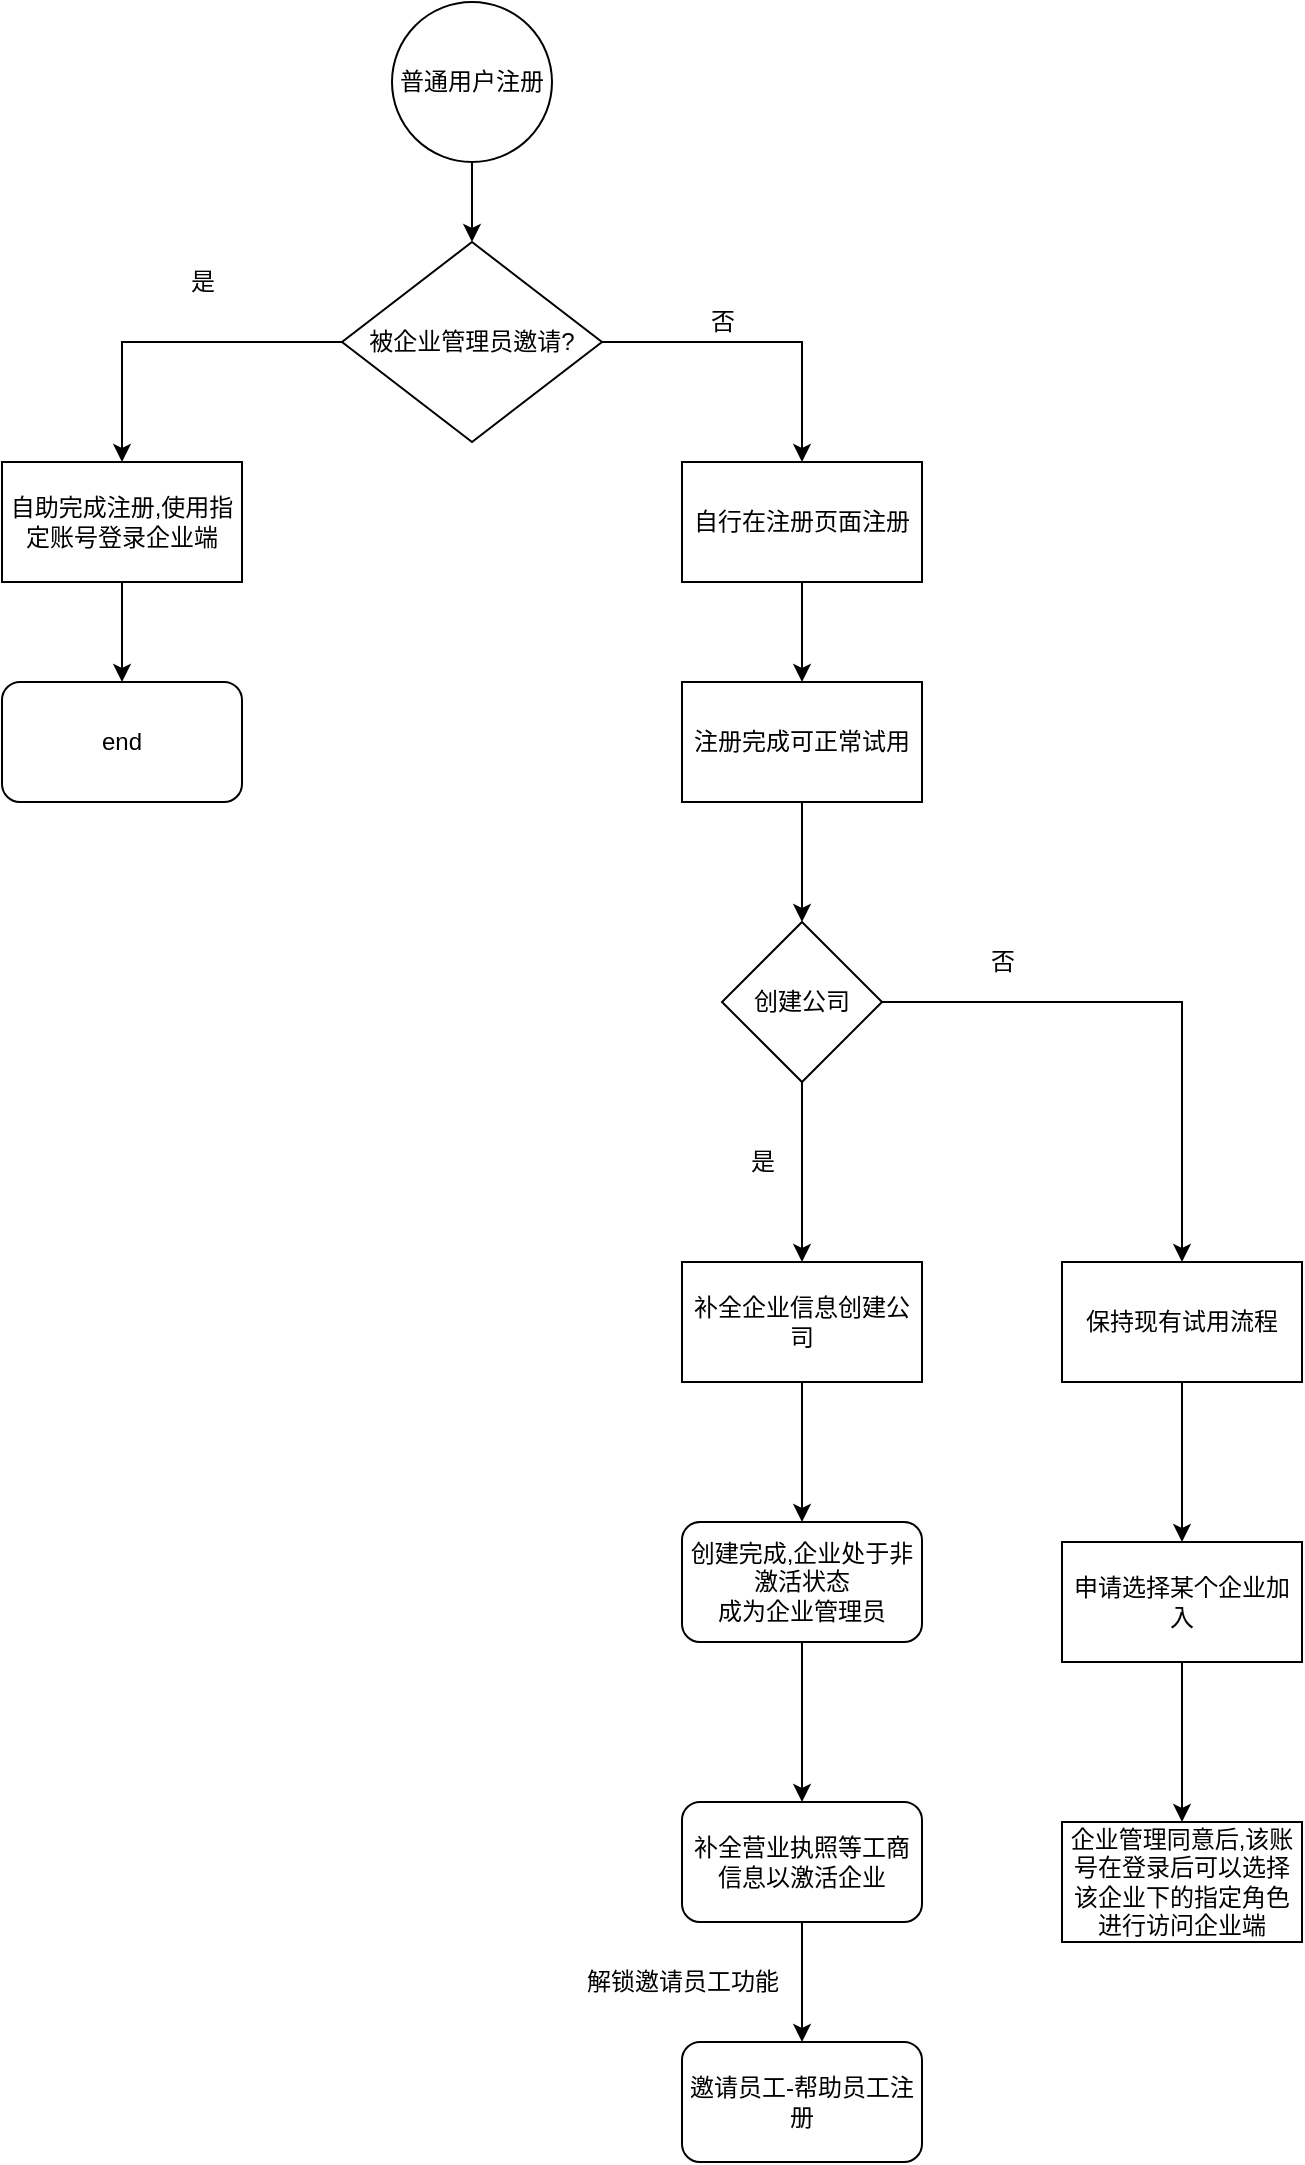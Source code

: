 <mxfile version="19.0.2" type="github">
  <diagram id="mEQIyLsQdDBoDibpHcy1" name="Page-1">
    <mxGraphModel dx="1426" dy="793" grid="1" gridSize="10" guides="1" tooltips="1" connect="1" arrows="1" fold="1" page="1" pageScale="1" pageWidth="827" pageHeight="1169" math="0" shadow="0">
      <root>
        <mxCell id="0" />
        <mxCell id="1" parent="0" />
        <mxCell id="FWV-XEVz7GeLRfY1wcc_-5" value="" style="edgeStyle=orthogonalEdgeStyle;rounded=0;orthogonalLoop=1;jettySize=auto;html=1;" edge="1" parent="1" source="FWV-XEVz7GeLRfY1wcc_-1" target="FWV-XEVz7GeLRfY1wcc_-4">
          <mxGeometry relative="1" as="geometry" />
        </mxCell>
        <mxCell id="FWV-XEVz7GeLRfY1wcc_-1" value="普通用户注册" style="ellipse;whiteSpace=wrap;html=1;aspect=fixed;" vertex="1" parent="1">
          <mxGeometry x="365" y="40" width="80" height="80" as="geometry" />
        </mxCell>
        <mxCell id="FWV-XEVz7GeLRfY1wcc_-7" value="" style="edgeStyle=orthogonalEdgeStyle;rounded=0;orthogonalLoop=1;jettySize=auto;html=1;" edge="1" parent="1" source="FWV-XEVz7GeLRfY1wcc_-4" target="FWV-XEVz7GeLRfY1wcc_-6">
          <mxGeometry relative="1" as="geometry" />
        </mxCell>
        <mxCell id="FWV-XEVz7GeLRfY1wcc_-10" value="" style="edgeStyle=orthogonalEdgeStyle;rounded=0;orthogonalLoop=1;jettySize=auto;html=1;" edge="1" parent="1" source="FWV-XEVz7GeLRfY1wcc_-4" target="FWV-XEVz7GeLRfY1wcc_-9">
          <mxGeometry relative="1" as="geometry" />
        </mxCell>
        <mxCell id="FWV-XEVz7GeLRfY1wcc_-4" value="被企业管理员邀请?" style="rhombus;whiteSpace=wrap;html=1;" vertex="1" parent="1">
          <mxGeometry x="340" y="160" width="130" height="100" as="geometry" />
        </mxCell>
        <mxCell id="FWV-XEVz7GeLRfY1wcc_-15" value="" style="edgeStyle=orthogonalEdgeStyle;rounded=0;orthogonalLoop=1;jettySize=auto;html=1;" edge="1" parent="1" source="FWV-XEVz7GeLRfY1wcc_-6" target="FWV-XEVz7GeLRfY1wcc_-14">
          <mxGeometry relative="1" as="geometry" />
        </mxCell>
        <mxCell id="FWV-XEVz7GeLRfY1wcc_-6" value="自助完成注册,使用指定账号登录企业端" style="whiteSpace=wrap;html=1;" vertex="1" parent="1">
          <mxGeometry x="170" y="270" width="120" height="60" as="geometry" />
        </mxCell>
        <mxCell id="FWV-XEVz7GeLRfY1wcc_-8" value="是" style="text;html=1;align=center;verticalAlign=middle;resizable=0;points=[];autosize=1;strokeColor=none;fillColor=none;" vertex="1" parent="1">
          <mxGeometry x="255" y="170" width="30" height="20" as="geometry" />
        </mxCell>
        <mxCell id="FWV-XEVz7GeLRfY1wcc_-17" value="" style="edgeStyle=orthogonalEdgeStyle;rounded=0;orthogonalLoop=1;jettySize=auto;html=1;" edge="1" parent="1" source="FWV-XEVz7GeLRfY1wcc_-9" target="FWV-XEVz7GeLRfY1wcc_-16">
          <mxGeometry relative="1" as="geometry" />
        </mxCell>
        <mxCell id="FWV-XEVz7GeLRfY1wcc_-9" value="自行在注册页面注册" style="whiteSpace=wrap;html=1;" vertex="1" parent="1">
          <mxGeometry x="510" y="270" width="120" height="60" as="geometry" />
        </mxCell>
        <mxCell id="FWV-XEVz7GeLRfY1wcc_-11" value="否" style="text;html=1;align=center;verticalAlign=middle;resizable=0;points=[];autosize=1;strokeColor=none;fillColor=none;" vertex="1" parent="1">
          <mxGeometry x="515" y="190" width="30" height="20" as="geometry" />
        </mxCell>
        <mxCell id="FWV-XEVz7GeLRfY1wcc_-14" value="end" style="rounded=1;whiteSpace=wrap;html=1;" vertex="1" parent="1">
          <mxGeometry x="170" y="380" width="120" height="60" as="geometry" />
        </mxCell>
        <mxCell id="FWV-XEVz7GeLRfY1wcc_-19" value="" style="edgeStyle=orthogonalEdgeStyle;rounded=0;orthogonalLoop=1;jettySize=auto;html=1;" edge="1" parent="1" source="FWV-XEVz7GeLRfY1wcc_-16" target="FWV-XEVz7GeLRfY1wcc_-18">
          <mxGeometry relative="1" as="geometry" />
        </mxCell>
        <mxCell id="FWV-XEVz7GeLRfY1wcc_-16" value="注册完成可正常试用" style="whiteSpace=wrap;html=1;" vertex="1" parent="1">
          <mxGeometry x="510" y="380" width="120" height="60" as="geometry" />
        </mxCell>
        <mxCell id="FWV-XEVz7GeLRfY1wcc_-21" value="" style="edgeStyle=orthogonalEdgeStyle;rounded=0;orthogonalLoop=1;jettySize=auto;html=1;" edge="1" parent="1" source="FWV-XEVz7GeLRfY1wcc_-18" target="FWV-XEVz7GeLRfY1wcc_-20">
          <mxGeometry relative="1" as="geometry" />
        </mxCell>
        <mxCell id="FWV-XEVz7GeLRfY1wcc_-23" value="" style="edgeStyle=orthogonalEdgeStyle;rounded=0;orthogonalLoop=1;jettySize=auto;html=1;" edge="1" parent="1" source="FWV-XEVz7GeLRfY1wcc_-18" target="FWV-XEVz7GeLRfY1wcc_-22">
          <mxGeometry relative="1" as="geometry" />
        </mxCell>
        <mxCell id="FWV-XEVz7GeLRfY1wcc_-18" value="创建公司" style="rhombus;whiteSpace=wrap;html=1;" vertex="1" parent="1">
          <mxGeometry x="530" y="500" width="80" height="80" as="geometry" />
        </mxCell>
        <mxCell id="FWV-XEVz7GeLRfY1wcc_-33" value="" style="edgeStyle=orthogonalEdgeStyle;rounded=0;orthogonalLoop=1;jettySize=auto;html=1;" edge="1" parent="1" source="FWV-XEVz7GeLRfY1wcc_-20" target="FWV-XEVz7GeLRfY1wcc_-32">
          <mxGeometry relative="1" as="geometry" />
        </mxCell>
        <mxCell id="FWV-XEVz7GeLRfY1wcc_-20" value="保持现有试用流程" style="whiteSpace=wrap;html=1;" vertex="1" parent="1">
          <mxGeometry x="700" y="670" width="120" height="60" as="geometry" />
        </mxCell>
        <mxCell id="FWV-XEVz7GeLRfY1wcc_-26" value="" style="edgeStyle=orthogonalEdgeStyle;rounded=0;orthogonalLoop=1;jettySize=auto;html=1;" edge="1" parent="1" source="FWV-XEVz7GeLRfY1wcc_-22" target="FWV-XEVz7GeLRfY1wcc_-25">
          <mxGeometry relative="1" as="geometry" />
        </mxCell>
        <mxCell id="FWV-XEVz7GeLRfY1wcc_-22" value="补全企业信息创建公司" style="whiteSpace=wrap;html=1;" vertex="1" parent="1">
          <mxGeometry x="510" y="670" width="120" height="60" as="geometry" />
        </mxCell>
        <mxCell id="FWV-XEVz7GeLRfY1wcc_-24" value="是" style="text;html=1;align=center;verticalAlign=middle;resizable=0;points=[];autosize=1;strokeColor=none;fillColor=none;" vertex="1" parent="1">
          <mxGeometry x="535" y="610" width="30" height="20" as="geometry" />
        </mxCell>
        <mxCell id="FWV-XEVz7GeLRfY1wcc_-28" value="" style="edgeStyle=orthogonalEdgeStyle;rounded=0;orthogonalLoop=1;jettySize=auto;html=1;" edge="1" parent="1" source="FWV-XEVz7GeLRfY1wcc_-25" target="FWV-XEVz7GeLRfY1wcc_-27">
          <mxGeometry relative="1" as="geometry" />
        </mxCell>
        <mxCell id="FWV-XEVz7GeLRfY1wcc_-25" value="创建完成,企业处于非激活状态&lt;br&gt;成为企业管理员" style="rounded=1;whiteSpace=wrap;html=1;" vertex="1" parent="1">
          <mxGeometry x="510" y="800" width="120" height="60" as="geometry" />
        </mxCell>
        <mxCell id="FWV-XEVz7GeLRfY1wcc_-30" value="" style="edgeStyle=orthogonalEdgeStyle;rounded=0;orthogonalLoop=1;jettySize=auto;html=1;" edge="1" parent="1" source="FWV-XEVz7GeLRfY1wcc_-27" target="FWV-XEVz7GeLRfY1wcc_-29">
          <mxGeometry relative="1" as="geometry" />
        </mxCell>
        <mxCell id="FWV-XEVz7GeLRfY1wcc_-27" value="补全营业执照等工商信息以激活企业" style="whiteSpace=wrap;html=1;rounded=1;" vertex="1" parent="1">
          <mxGeometry x="510" y="940" width="120" height="60" as="geometry" />
        </mxCell>
        <mxCell id="FWV-XEVz7GeLRfY1wcc_-29" value="邀请员工-帮助员工注册" style="whiteSpace=wrap;html=1;rounded=1;" vertex="1" parent="1">
          <mxGeometry x="510" y="1060" width="120" height="60" as="geometry" />
        </mxCell>
        <mxCell id="FWV-XEVz7GeLRfY1wcc_-31" value="否" style="text;html=1;align=center;verticalAlign=middle;resizable=0;points=[];autosize=1;strokeColor=none;fillColor=none;" vertex="1" parent="1">
          <mxGeometry x="655" y="510" width="30" height="20" as="geometry" />
        </mxCell>
        <mxCell id="FWV-XEVz7GeLRfY1wcc_-35" value="" style="edgeStyle=orthogonalEdgeStyle;rounded=0;orthogonalLoop=1;jettySize=auto;html=1;" edge="1" parent="1" source="FWV-XEVz7GeLRfY1wcc_-32" target="FWV-XEVz7GeLRfY1wcc_-34">
          <mxGeometry relative="1" as="geometry" />
        </mxCell>
        <mxCell id="FWV-XEVz7GeLRfY1wcc_-32" value="申请选择某个企业加入" style="whiteSpace=wrap;html=1;" vertex="1" parent="1">
          <mxGeometry x="700" y="810" width="120" height="60" as="geometry" />
        </mxCell>
        <mxCell id="FWV-XEVz7GeLRfY1wcc_-34" value="企业管理同意后,该账号在登录后可以选择该企业下的指定角色进行访问企业端" style="whiteSpace=wrap;html=1;" vertex="1" parent="1">
          <mxGeometry x="700" y="950" width="120" height="60" as="geometry" />
        </mxCell>
        <mxCell id="FWV-XEVz7GeLRfY1wcc_-36" value="解锁邀请员工功能" style="text;html=1;align=center;verticalAlign=middle;resizable=0;points=[];autosize=1;strokeColor=none;fillColor=none;" vertex="1" parent="1">
          <mxGeometry x="455" y="1020" width="110" height="20" as="geometry" />
        </mxCell>
      </root>
    </mxGraphModel>
  </diagram>
</mxfile>
